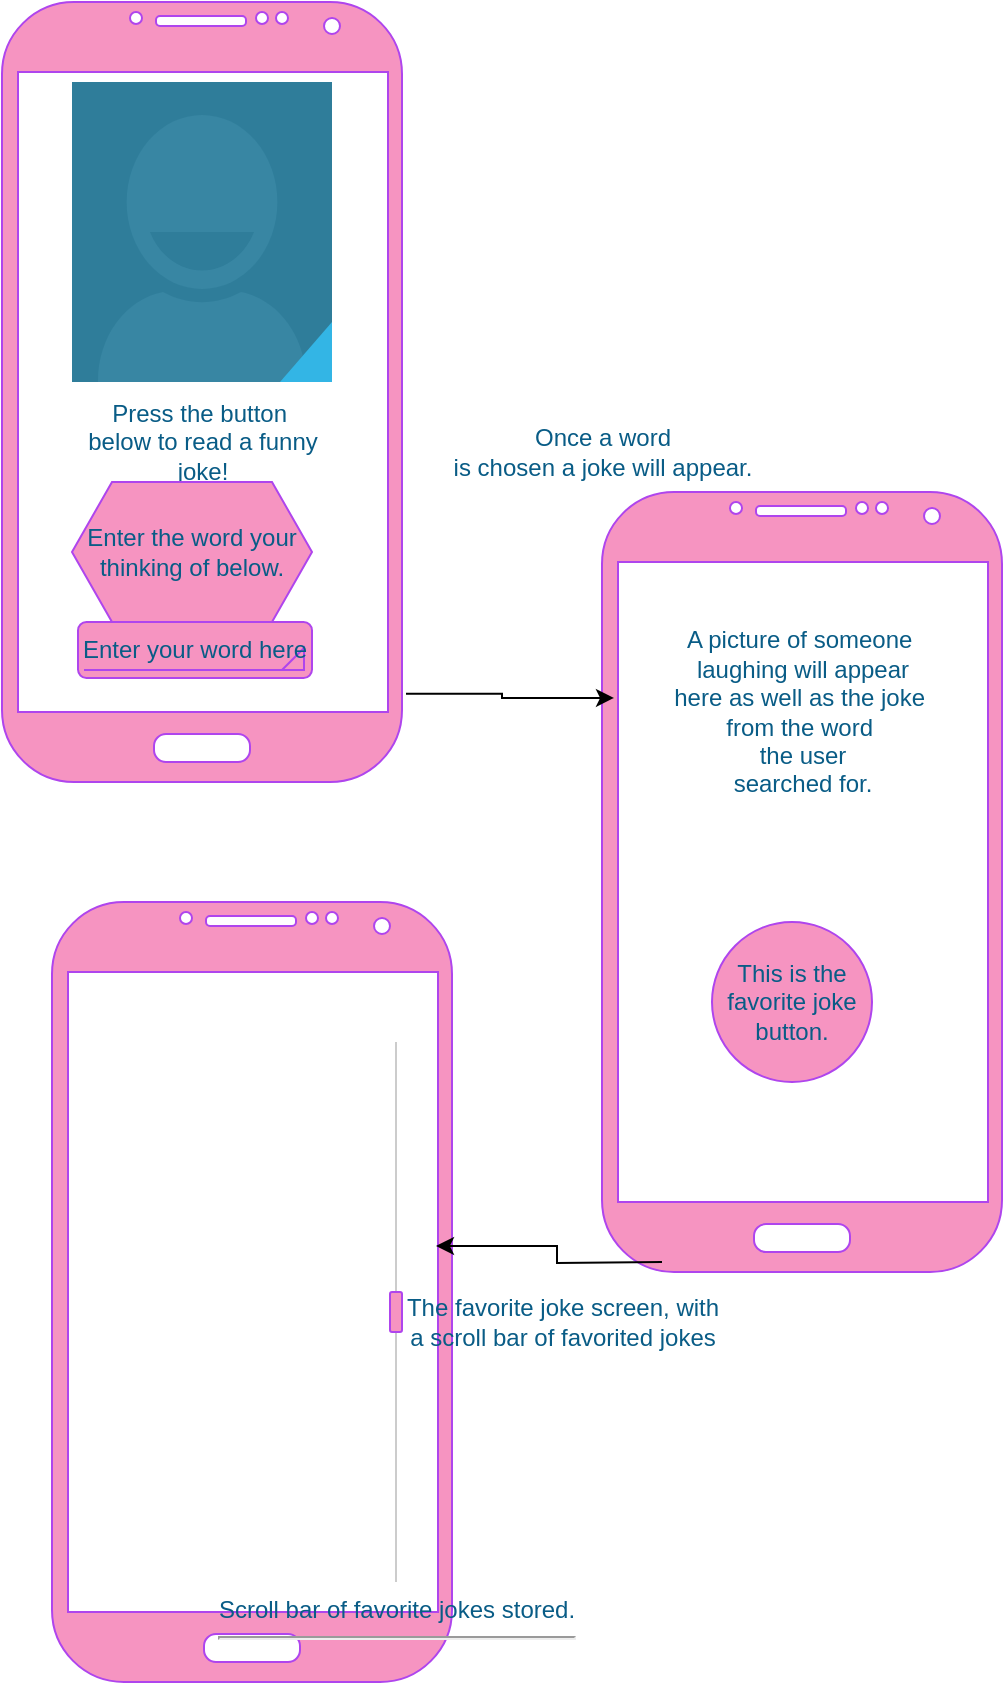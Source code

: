 <mxfile version="15.4.0" type="device"><diagram id="eE2C6MRE2sgfRklc47HW" name="Page-1"><mxGraphModel dx="852" dy="494" grid="1" gridSize="10" guides="1" tooltips="1" connect="1" arrows="1" fold="1" page="1" pageScale="1" pageWidth="850" pageHeight="1100" math="0" shadow="0"><root><mxCell id="0"/><mxCell id="1" parent="0"/><mxCell id="8aaV0xwTYEOp3Nmy7hhi-1" value="" style="verticalLabelPosition=bottom;verticalAlign=top;html=1;shadow=0;dashed=0;strokeWidth=1;shape=mxgraph.android.phone2;strokeColor=#AF45ED;fillColor=#F694C1;fontColor=#095C86;" parent="1" vertex="1"><mxGeometry x="70" y="350" width="200" height="390" as="geometry"/></mxCell><mxCell id="8aaV0xwTYEOp3Nmy7hhi-9" value="" style="verticalLabelPosition=bottom;verticalAlign=top;html=1;shadow=0;dashed=0;strokeWidth=1;shape=mxgraph.android.contact_badge_pressed;sketch=0;fillColor=#F694C1;strokeColor=#AF45ED;fontColor=#095C86;" parent="1" vertex="1"><mxGeometry x="105" y="390" width="130" height="150" as="geometry"/></mxCell><mxCell id="8aaV0xwTYEOp3Nmy7hhi-11" value="Press the button&amp;nbsp;&lt;br&gt;below to read a funny&lt;br&gt;joke!" style="text;html=1;align=center;verticalAlign=middle;resizable=0;points=[];autosize=1;strokeColor=none;fillColor=none;fontColor=#095C86;" parent="1" vertex="1"><mxGeometry x="105" y="545" width="130" height="50" as="geometry"/></mxCell><mxCell id="8aaV0xwTYEOp3Nmy7hhi-12" value="" style="ellipse;whiteSpace=wrap;html=1;aspect=fixed;direction=south;fillColor=#F694C1;strokeColor=#AF45ED;fontColor=#095C86;" parent="1" vertex="1"><mxGeometry x="150" y="610" width="40" height="40" as="geometry"/></mxCell><mxCell id="8aaV0xwTYEOp3Nmy7hhi-13" value="" style="shape=waypoint;sketch=0;size=6;pointerEvents=1;points=[];fillColor=none;resizable=0;rotatable=0;perimeter=centerPerimeter;snapToPoint=1;strokeColor=#AF45ED;fontColor=#095C86;" parent="1" vertex="1"><mxGeometry x="150" y="610" width="40" height="40" as="geometry"/></mxCell><mxCell id="8aaV0xwTYEOp3Nmy7hhi-14" value="" style="strokeWidth=1;html=1;shadow=0;dashed=0;shape=mxgraph.android.rect;rounded=1;fillColor=#F694C1;strokeColor=#AF45ED;fontColor=#095C86;" parent="1" vertex="1"><mxGeometry x="108" y="660" width="117" height="28" as="geometry"/></mxCell><mxCell id="8aaV0xwTYEOp3Nmy7hhi-15" value="Enter your word here" style="strokeWidth=1;html=1;shadow=0;dashed=0;shape=mxgraph.android.spinner2;fontStyle=0;fontColor=#095C86;align=center;verticalAlign=middle;strokeColor=#AF45ED;fillColor=#F694C1;" parent="8aaV0xwTYEOp3Nmy7hhi-14" vertex="1"><mxGeometry x="3" y="4" width="110" height="20" as="geometry"/></mxCell><mxCell id="8aaV0xwTYEOp3Nmy7hhi-16" value="Enter the word your thinking of below." style="shape=hexagon;perimeter=hexagonPerimeter2;whiteSpace=wrap;html=1;fixedSize=1;fillColor=#F694C1;strokeColor=#AF45ED;fontColor=#095C86;" parent="1" vertex="1"><mxGeometry x="105" y="590" width="120" height="70" as="geometry"/></mxCell><mxCell id="8aaV0xwTYEOp3Nmy7hhi-19" value="&lt;br&gt;" style="verticalLabelPosition=bottom;verticalAlign=top;html=1;shadow=0;dashed=0;strokeWidth=1;shape=mxgraph.android.phone2;strokeColor=#AF45ED;fillColor=#F694C1;fontColor=#095C86;" parent="1" vertex="1"><mxGeometry x="370" y="595" width="200" height="390" as="geometry"/></mxCell><mxCell id="8aaV0xwTYEOp3Nmy7hhi-21" value="A picture of someone&amp;nbsp;&lt;br&gt;laughing will appear&lt;br&gt;here as well as the joke&amp;nbsp;&lt;br&gt;from the word&amp;nbsp;&lt;br&gt;the user&lt;br&gt;searched for." style="text;html=1;align=center;verticalAlign=middle;resizable=0;points=[];autosize=1;strokeColor=none;fillColor=none;fontColor=#095C86;" parent="1" vertex="1"><mxGeometry x="400" y="660" width="140" height="90" as="geometry"/></mxCell><mxCell id="8aaV0xwTYEOp3Nmy7hhi-28" value="Once a word&lt;br&gt;is chosen a joke will appear.&lt;br&gt;" style="text;html=1;align=center;verticalAlign=middle;resizable=0;points=[];autosize=1;strokeColor=none;fillColor=none;fontColor=#095C86;" parent="1" vertex="1"><mxGeometry x="290" y="560" width="160" height="30" as="geometry"/></mxCell><mxCell id="yytDTIOYn5-Xiig3rDPZ-1" value="This is the favorite joke button." style="ellipse;whiteSpace=wrap;html=1;aspect=fixed;fillColor=#F694C1;strokeColor=#AF45ED;fontColor=#095C86;" parent="1" vertex="1"><mxGeometry x="425" y="810" width="80" height="80" as="geometry"/></mxCell><mxCell id="yytDTIOYn5-Xiig3rDPZ-3" value="" style="verticalLabelPosition=bottom;verticalAlign=top;html=1;shadow=0;dashed=0;strokeWidth=1;shape=mxgraph.android.phone2;strokeColor=#AF45ED;fillColor=#F694C1;fontColor=#095C86;" parent="1" vertex="1"><mxGeometry x="95" y="800" width="200" height="390" as="geometry"/></mxCell><mxCell id="yytDTIOYn5-Xiig3rDPZ-4" value="Scroll bar of favorite jokes stored.&lt;hr&gt;" style="verticalLabelPosition=bottom;verticalAlign=top;html=1;shadow=0;dashed=0;strokeWidth=1;shape=mxgraph.android.quickscroll3;dy=0.5;fillColor=#F694C1;strokeColor=#AF45ED;fontColor=#095C86;" parent="1" vertex="1"><mxGeometry x="264" y="870" width="6" height="270" as="geometry"/></mxCell><mxCell id="yytDTIOYn5-Xiig3rDPZ-6" value="The favorite joke screen, with &lt;br&gt;a scroll bar of favorited jokes" style="text;html=1;align=center;verticalAlign=middle;resizable=0;points=[];autosize=1;strokeColor=none;fillColor=none;fontColor=#095C86;" parent="1" vertex="1"><mxGeometry x="265" y="995" width="170" height="30" as="geometry"/></mxCell><mxCell id="BkugtLuuzy20x37ZnjJD-2" value="" style="endArrow=classic;html=1;rounded=0;edgeStyle=orthogonalEdgeStyle;exitX=1.01;exitY=0.887;exitDx=0;exitDy=0;exitPerimeter=0;entryX=0.03;entryY=0.264;entryDx=0;entryDy=0;entryPerimeter=0;" edge="1" parent="1" source="8aaV0xwTYEOp3Nmy7hhi-1" target="8aaV0xwTYEOp3Nmy7hhi-19"><mxGeometry width="50" height="50" relative="1" as="geometry"><mxPoint x="400" y="780" as="sourcePoint"/><mxPoint x="450" y="730" as="targetPoint"/></mxGeometry></mxCell><mxCell id="BkugtLuuzy20x37ZnjJD-3" value="" style="endArrow=classic;html=1;rounded=0;edgeStyle=orthogonalEdgeStyle;entryX=0.96;entryY=0.441;entryDx=0;entryDy=0;entryPerimeter=0;" edge="1" parent="1" target="yytDTIOYn5-Xiig3rDPZ-3"><mxGeometry width="50" height="50" relative="1" as="geometry"><mxPoint x="400" y="980" as="sourcePoint"/><mxPoint x="450" y="930" as="targetPoint"/></mxGeometry></mxCell></root></mxGraphModel></diagram></mxfile>